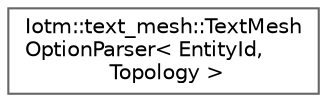 digraph "Graphical Class Hierarchy"
{
 // INTERACTIVE_SVG=YES
 // LATEX_PDF_SIZE
  bgcolor="transparent";
  edge [fontname=Helvetica,fontsize=10,labelfontname=Helvetica,labelfontsize=10];
  node [fontname=Helvetica,fontsize=10,shape=box,height=0.2,width=0.4];
  rankdir="LR";
  Node0 [id="Node000000",label="Iotm::text_mesh::TextMesh\lOptionParser\< EntityId,\l Topology \>",height=0.2,width=0.4,color="grey40", fillcolor="white", style="filled",URL="$classIotm_1_1text__mesh_1_1TextMeshOptionParser.html",tooltip=" "];
}
